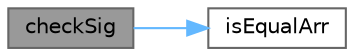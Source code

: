 digraph "checkSig"
{
 // LATEX_PDF_SIZE
  bgcolor="transparent";
  edge [fontname=Helvetica,fontsize=10,labelfontname=Helvetica,labelfontsize=10];
  node [fontname=Helvetica,fontsize=10,shape=box,height=0.2,width=0.4];
  rankdir="LR";
  Node1 [id="Node000001",label="checkSig",height=0.2,width=0.4,color="gray40", fillcolor="grey60", style="filled", fontcolor="black",tooltip="Проверяет подпись заголовка файла для подтверждения формата Compound File."];
  Node1 -> Node2 [id="edge1_Node000001_Node000002",color="steelblue1",style="solid",tooltip=" "];
  Node2 [id="Node000002",label="isEqualArr",height=0.2,width=0.4,color="grey40", fillcolor="white", style="filled",URL="$_x_l_s_parser_8cpp.html#a1f60f20a364269797af8f667e0e0d3dd",tooltip="Сравнивает два массива байтов на равенство."];
}
